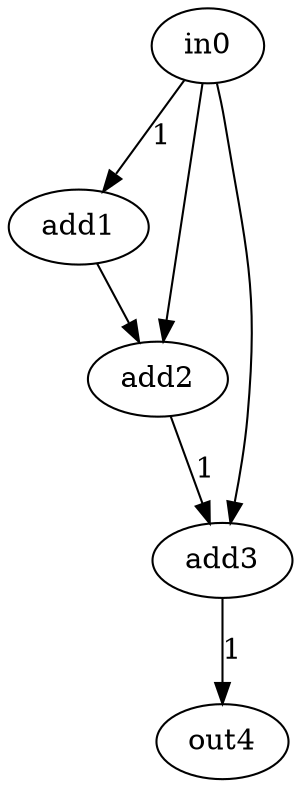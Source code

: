 strict digraph "arf" {
0 [alap=0, asap=0, label=in0, op=in];
1 [alap=1, asap=1, label=add1, op=addi, value=2];
2 [alap=2, asap=2, label=add2, op=add, value=2];
3 [alap=3, asap=3, label=add3, op=add, value=2];
4 [alap=4, asap=4, label=out4, op=out];
0 -> 1  [label=1, port=0, w=1];
0 -> 2  [port=0, w=0];
0 -> 3  [port=0, w=0];
1 -> 2  [port=1, w=0];
2 -> 3  [label=1, port=1, w=1];
3 -> 4  [label=1, port=0, w=1];
}
